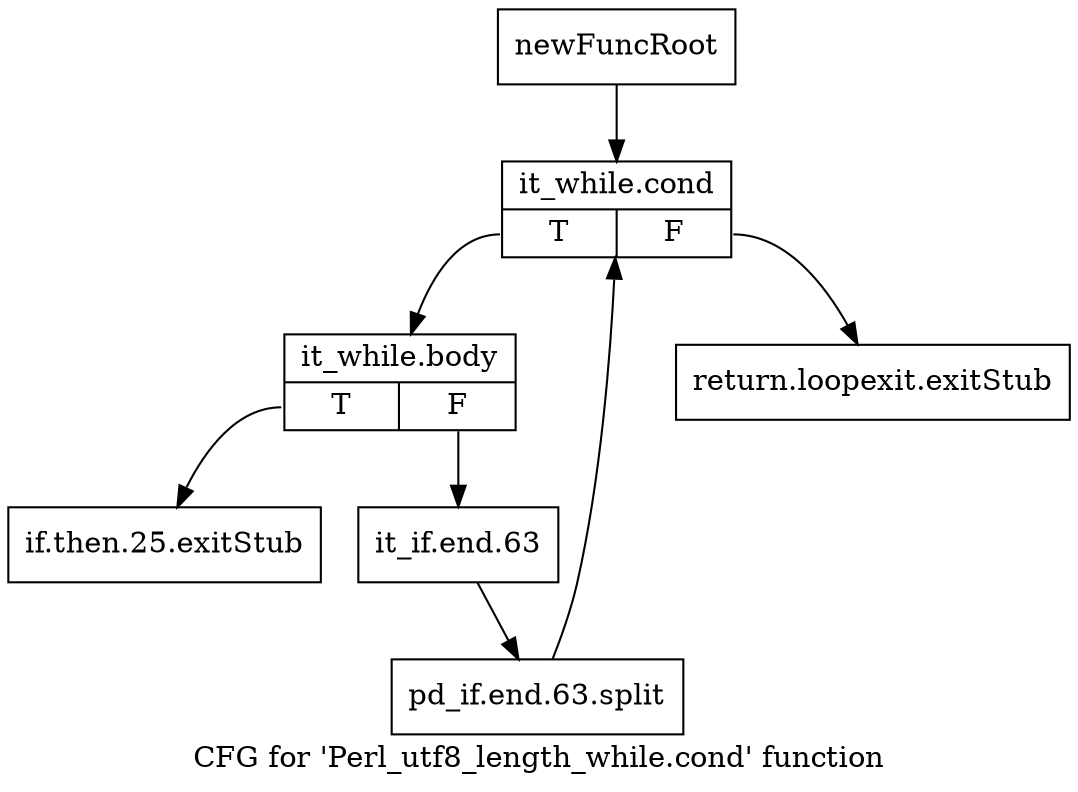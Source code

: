 digraph "CFG for 'Perl_utf8_length_while.cond' function" {
	label="CFG for 'Perl_utf8_length_while.cond' function";

	Node0x57db610 [shape=record,label="{newFuncRoot}"];
	Node0x57db610 -> Node0x57db700;
	Node0x57db660 [shape=record,label="{return.loopexit.exitStub}"];
	Node0x57db6b0 [shape=record,label="{if.then.25.exitStub}"];
	Node0x57db700 [shape=record,label="{it_while.cond|{<s0>T|<s1>F}}"];
	Node0x57db700:s0 -> Node0x57db750;
	Node0x57db700:s1 -> Node0x57db660;
	Node0x57db750 [shape=record,label="{it_while.body|{<s0>T|<s1>F}}"];
	Node0x57db750:s0 -> Node0x57db6b0;
	Node0x57db750:s1 -> Node0x57db7a0;
	Node0x57db7a0 [shape=record,label="{it_if.end.63}"];
	Node0x57db7a0 -> Node0x6db5ad0;
	Node0x6db5ad0 [shape=record,label="{pd_if.end.63.split}"];
	Node0x6db5ad0 -> Node0x57db700;
}
